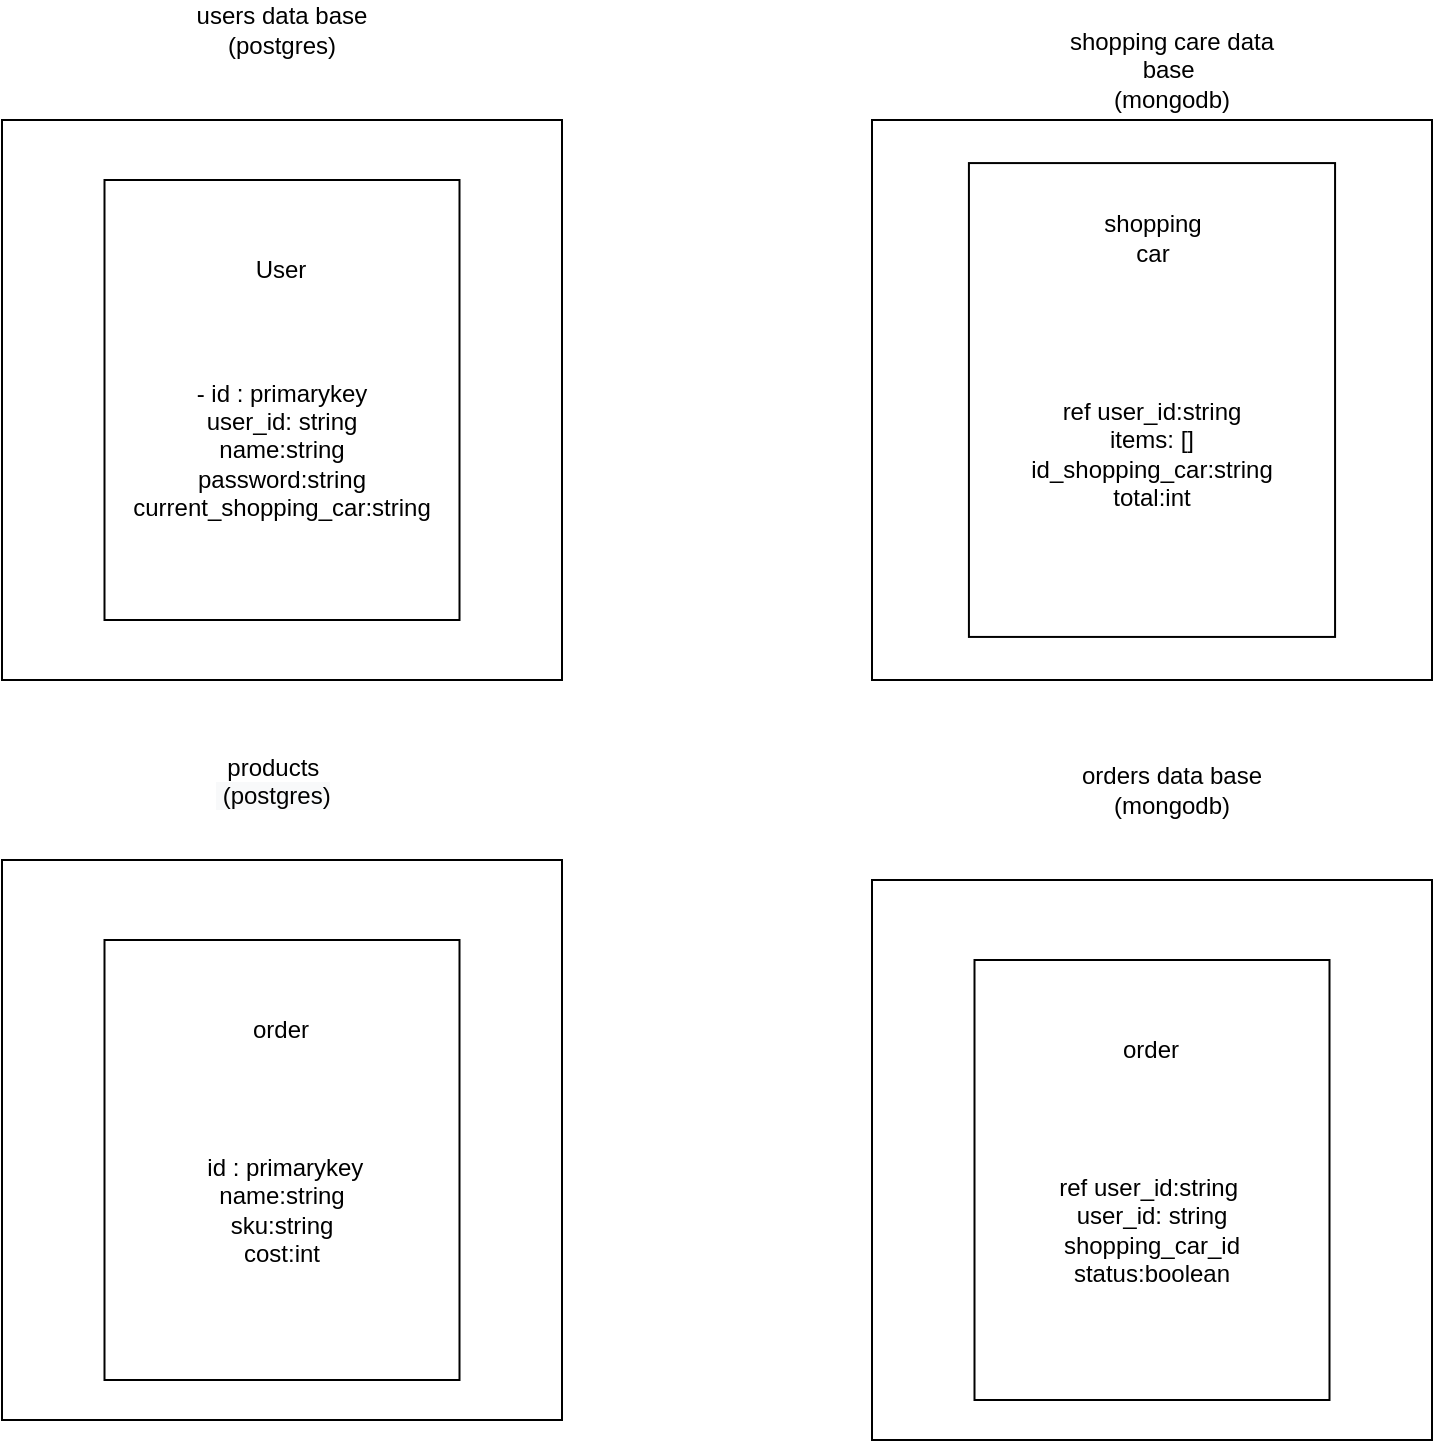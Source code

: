 <mxfile version="19.0.3" type="device"><diagram id="OBk-iY5fWWk8b94GCsk8" name="Página-1"><mxGraphModel dx="827" dy="527" grid="1" gridSize="10" guides="1" tooltips="1" connect="1" arrows="1" fold="1" page="1" pageScale="1" pageWidth="827" pageHeight="1169" math="0" shadow="0"><root><mxCell id="0"/><mxCell id="1" parent="0"/><mxCell id="JxeB3hY_Izl_vJycaEy4-1" value="" style="whiteSpace=wrap;html=1;aspect=fixed;" vertex="1" parent="1"><mxGeometry x="25" y="100" width="280" height="280" as="geometry"/></mxCell><mxCell id="JxeB3hY_Izl_vJycaEy4-3" value="users data base (postgres)" style="text;html=1;strokeColor=none;fillColor=none;align=center;verticalAlign=middle;whiteSpace=wrap;rounded=0;" vertex="1" parent="1"><mxGeometry x="110" y="40" width="110" height="30" as="geometry"/></mxCell><mxCell id="JxeB3hY_Izl_vJycaEy4-8" value="" style="group" vertex="1" connectable="0" parent="1"><mxGeometry x="76.25" y="130" width="177.5" height="220" as="geometry"/></mxCell><mxCell id="JxeB3hY_Izl_vJycaEy4-2" value="" style="rounded=0;whiteSpace=wrap;html=1;sketch=0;" vertex="1" parent="JxeB3hY_Izl_vJycaEy4-8"><mxGeometry width="177.5" height="220" as="geometry"/></mxCell><mxCell id="JxeB3hY_Izl_vJycaEy4-4" value="User" style="text;html=1;strokeColor=none;fillColor=none;align=center;verticalAlign=middle;whiteSpace=wrap;rounded=0;sketch=0;" vertex="1" parent="JxeB3hY_Izl_vJycaEy4-8"><mxGeometry x="52.026" y="30" width="73.448" height="30" as="geometry"/></mxCell><mxCell id="JxeB3hY_Izl_vJycaEy4-6" value="- id : primarykey&lt;br&gt;user_id: string&lt;br&gt;name:string&lt;br&gt;password:string&lt;br&gt;current_shopping_car:string" style="text;html=1;strokeColor=none;fillColor=none;align=center;verticalAlign=middle;whiteSpace=wrap;rounded=0;" vertex="1" parent="JxeB3hY_Izl_vJycaEy4-8"><mxGeometry x="33.664" y="70" width="110.172" height="130" as="geometry"/></mxCell><mxCell id="JxeB3hY_Izl_vJycaEy4-9" value="shopping care data base&amp;nbsp;&lt;br&gt;(mongodb)" style="text;html=1;strokeColor=none;fillColor=none;align=center;verticalAlign=middle;whiteSpace=wrap;rounded=0;sketch=0;" vertex="1" parent="1"><mxGeometry x="550" y="50" width="120" height="50" as="geometry"/></mxCell><mxCell id="JxeB3hY_Izl_vJycaEy4-10" value="" style="whiteSpace=wrap;html=1;aspect=fixed;" vertex="1" parent="1"><mxGeometry x="460" y="100" width="280" height="280" as="geometry"/></mxCell><mxCell id="JxeB3hY_Izl_vJycaEy4-11" value="" style="group" vertex="1" connectable="0" parent="JxeB3hY_Izl_vJycaEy4-10"><mxGeometry x="48.462" y="21.538" width="183.077" height="236.923" as="geometry"/></mxCell><mxCell id="JxeB3hY_Izl_vJycaEy4-12" value="" style="rounded=0;whiteSpace=wrap;html=1;sketch=0;" vertex="1" parent="JxeB3hY_Izl_vJycaEy4-11"><mxGeometry width="183.077" height="236.923" as="geometry"/></mxCell><mxCell id="JxeB3hY_Izl_vJycaEy4-13" value="shopping car" style="text;html=1;strokeColor=none;fillColor=none;align=center;verticalAlign=middle;whiteSpace=wrap;rounded=0;sketch=0;" vertex="1" parent="JxeB3hY_Izl_vJycaEy4-11"><mxGeometry x="59.231" y="21.538" width="64.615" height="32.308" as="geometry"/></mxCell><mxCell id="JxeB3hY_Izl_vJycaEy4-14" value="ref user_id:string&lt;br&gt;items: []&lt;br&gt;id_shopping_car:string&lt;br&gt;total:int" style="text;html=1;strokeColor=none;fillColor=none;align=center;verticalAlign=middle;whiteSpace=wrap;rounded=0;" vertex="1" parent="JxeB3hY_Izl_vJycaEy4-11"><mxGeometry x="23.563" y="75.385" width="135.962" height="140" as="geometry"/></mxCell><mxCell id="JxeB3hY_Izl_vJycaEy4-20" value="" style="whiteSpace=wrap;html=1;aspect=fixed;" vertex="1" parent="1"><mxGeometry x="460" y="480" width="280" height="280" as="geometry"/></mxCell><mxCell id="JxeB3hY_Izl_vJycaEy4-21" value="" style="group" vertex="1" connectable="0" parent="JxeB3hY_Izl_vJycaEy4-20"><mxGeometry x="51.25" y="40" width="177.5" height="220" as="geometry"/></mxCell><mxCell id="JxeB3hY_Izl_vJycaEy4-22" value="" style="rounded=0;whiteSpace=wrap;html=1;sketch=0;" vertex="1" parent="JxeB3hY_Izl_vJycaEy4-21"><mxGeometry width="177.5" height="220" as="geometry"/></mxCell><mxCell id="JxeB3hY_Izl_vJycaEy4-23" value="order" style="text;html=1;strokeColor=none;fillColor=none;align=center;verticalAlign=middle;whiteSpace=wrap;rounded=0;sketch=0;" vertex="1" parent="JxeB3hY_Izl_vJycaEy4-21"><mxGeometry x="52.026" y="30" width="73.448" height="30" as="geometry"/></mxCell><mxCell id="JxeB3hY_Izl_vJycaEy4-24" value="ref user_id:string&amp;nbsp;&lt;br&gt;user_id: string&lt;br&gt;shopping_car_id&lt;br&gt;status:boolean&lt;br&gt;" style="text;html=1;strokeColor=none;fillColor=none;align=center;verticalAlign=middle;whiteSpace=wrap;rounded=0;" vertex="1" parent="JxeB3hY_Izl_vJycaEy4-21"><mxGeometry x="33.664" y="70" width="110.172" height="130" as="geometry"/></mxCell><mxCell id="JxeB3hY_Izl_vJycaEy4-26" value="orders data base&lt;br&gt;(mongodb)" style="text;html=1;strokeColor=none;fillColor=none;align=center;verticalAlign=middle;whiteSpace=wrap;rounded=0;sketch=0;" vertex="1" parent="1"><mxGeometry x="550" y="410" width="120" height="50" as="geometry"/></mxCell><mxCell id="JxeB3hY_Izl_vJycaEy4-31" value="" style="whiteSpace=wrap;html=1;aspect=fixed;" vertex="1" parent="1"><mxGeometry x="25" y="470" width="280" height="280" as="geometry"/></mxCell><mxCell id="JxeB3hY_Izl_vJycaEy4-32" value="" style="group" vertex="1" connectable="0" parent="JxeB3hY_Izl_vJycaEy4-31"><mxGeometry x="51.25" y="40" width="177.5" height="220" as="geometry"/></mxCell><mxCell id="JxeB3hY_Izl_vJycaEy4-33" value="" style="rounded=0;whiteSpace=wrap;html=1;sketch=0;" vertex="1" parent="JxeB3hY_Izl_vJycaEy4-32"><mxGeometry width="177.5" height="220" as="geometry"/></mxCell><mxCell id="JxeB3hY_Izl_vJycaEy4-34" value="order" style="text;html=1;strokeColor=none;fillColor=none;align=center;verticalAlign=middle;whiteSpace=wrap;rounded=0;sketch=0;" vertex="1" parent="JxeB3hY_Izl_vJycaEy4-32"><mxGeometry x="52.026" y="30" width="73.448" height="30" as="geometry"/></mxCell><mxCell id="JxeB3hY_Izl_vJycaEy4-35" value="&lt;span style=&quot;&quot;&gt;&amp;nbsp;id : primarykey&lt;/span&gt;&lt;br style=&quot;&quot;&gt;&lt;span style=&quot;&quot;&gt;name:string&lt;/span&gt;&lt;br style=&quot;&quot;&gt;sku:string&lt;br style=&quot;&quot;&gt;cost:int" style="text;html=1;strokeColor=none;fillColor=none;align=center;verticalAlign=middle;whiteSpace=wrap;rounded=0;" vertex="1" parent="JxeB3hY_Izl_vJycaEy4-32"><mxGeometry x="33.664" y="70" width="110.172" height="130" as="geometry"/></mxCell><mxCell id="JxeB3hY_Izl_vJycaEy4-36" value="&lt;div style=&quot;text-align: center;&quot;&gt;&lt;span style=&quot;background-color: initial;&quot;&gt;products&lt;/span&gt;&lt;/div&gt;&lt;span style=&quot;color: rgb(0, 0, 0); font-family: Helvetica; font-size: 12px; font-style: normal; font-variant-ligatures: normal; font-variant-caps: normal; font-weight: 400; letter-spacing: normal; orphans: 2; text-align: center; text-indent: 0px; text-transform: none; widows: 2; word-spacing: 0px; -webkit-text-stroke-width: 0px; background-color: rgb(248, 249, 250); text-decoration-thickness: initial; text-decoration-style: initial; text-decoration-color: initial; float: none; display: inline !important;&quot;&gt;&amp;nbsp;(postgres)&lt;/span&gt;" style="text;whiteSpace=wrap;html=1;" vertex="1" parent="1"><mxGeometry x="130" y="410" width="103" height="40" as="geometry"/></mxCell></root></mxGraphModel></diagram></mxfile>